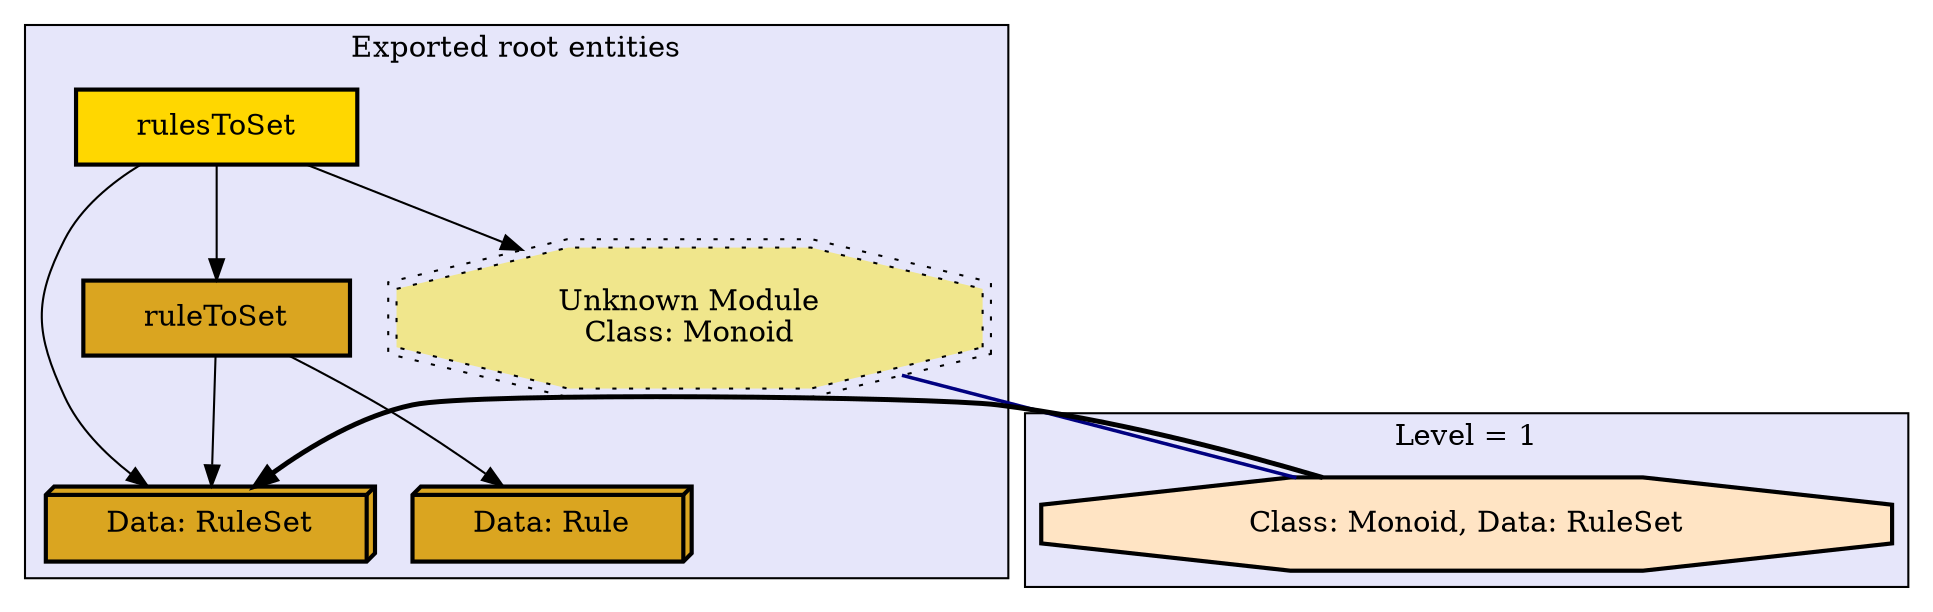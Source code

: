 digraph "Levels within Control.Access.RoleBased.Internal.Rule" {
    node [margin="0.4,0.1"
         ,style=filled];
    subgraph cluster_0 {
        graph [label="Exported root entities"
              ,style=filled
              ,fillcolor=lavender];
        1 [label="Data: Rule"
          ,shape=box3d
          ,fillcolor=goldenrod
          ,style="filled,bold"];
        2 [label="Data: RuleSet"
          ,shape=box3d
          ,fillcolor=goldenrod
          ,style="filled,bold"];
        5 [label=ruleToSet
          ,shape=box
          ,fillcolor=goldenrod
          ,style="filled,bold"];
        6 [label=rulesToSet
          ,shape=box
          ,fillcolor=gold
          ,style="filled,bold"];
        7 [label="Unknown Module\nClass: Monoid"
          ,shape=doubleoctagon
          ,fillcolor=khaki
          ,style="filled,dotted"];
    }
    subgraph cluster_1 {
        graph [label="Level = 1"
              ,style=filled
              ,fillcolor=lavender];
        3 [label="Class: Monoid, Data: RuleSet"
          ,shape=octagon
          ,fillcolor=bisque
          ,style="filled,bold"];
    }
    3 -> 2 [penwidth=2.386294361119891
           ,color=black];
    5 -> 1 [penwidth=1,color=black];
    5 -> 2 [penwidth=1,color=black];
    6 -> 2 [penwidth=1,color=black];
    6 -> 5 [penwidth=1,color=black];
    6 -> 7 [penwidth=1,color=black];
    7 -> 3 [penwidth=1.6931471805599454
           ,color=navy
           ,dir=none];
}
